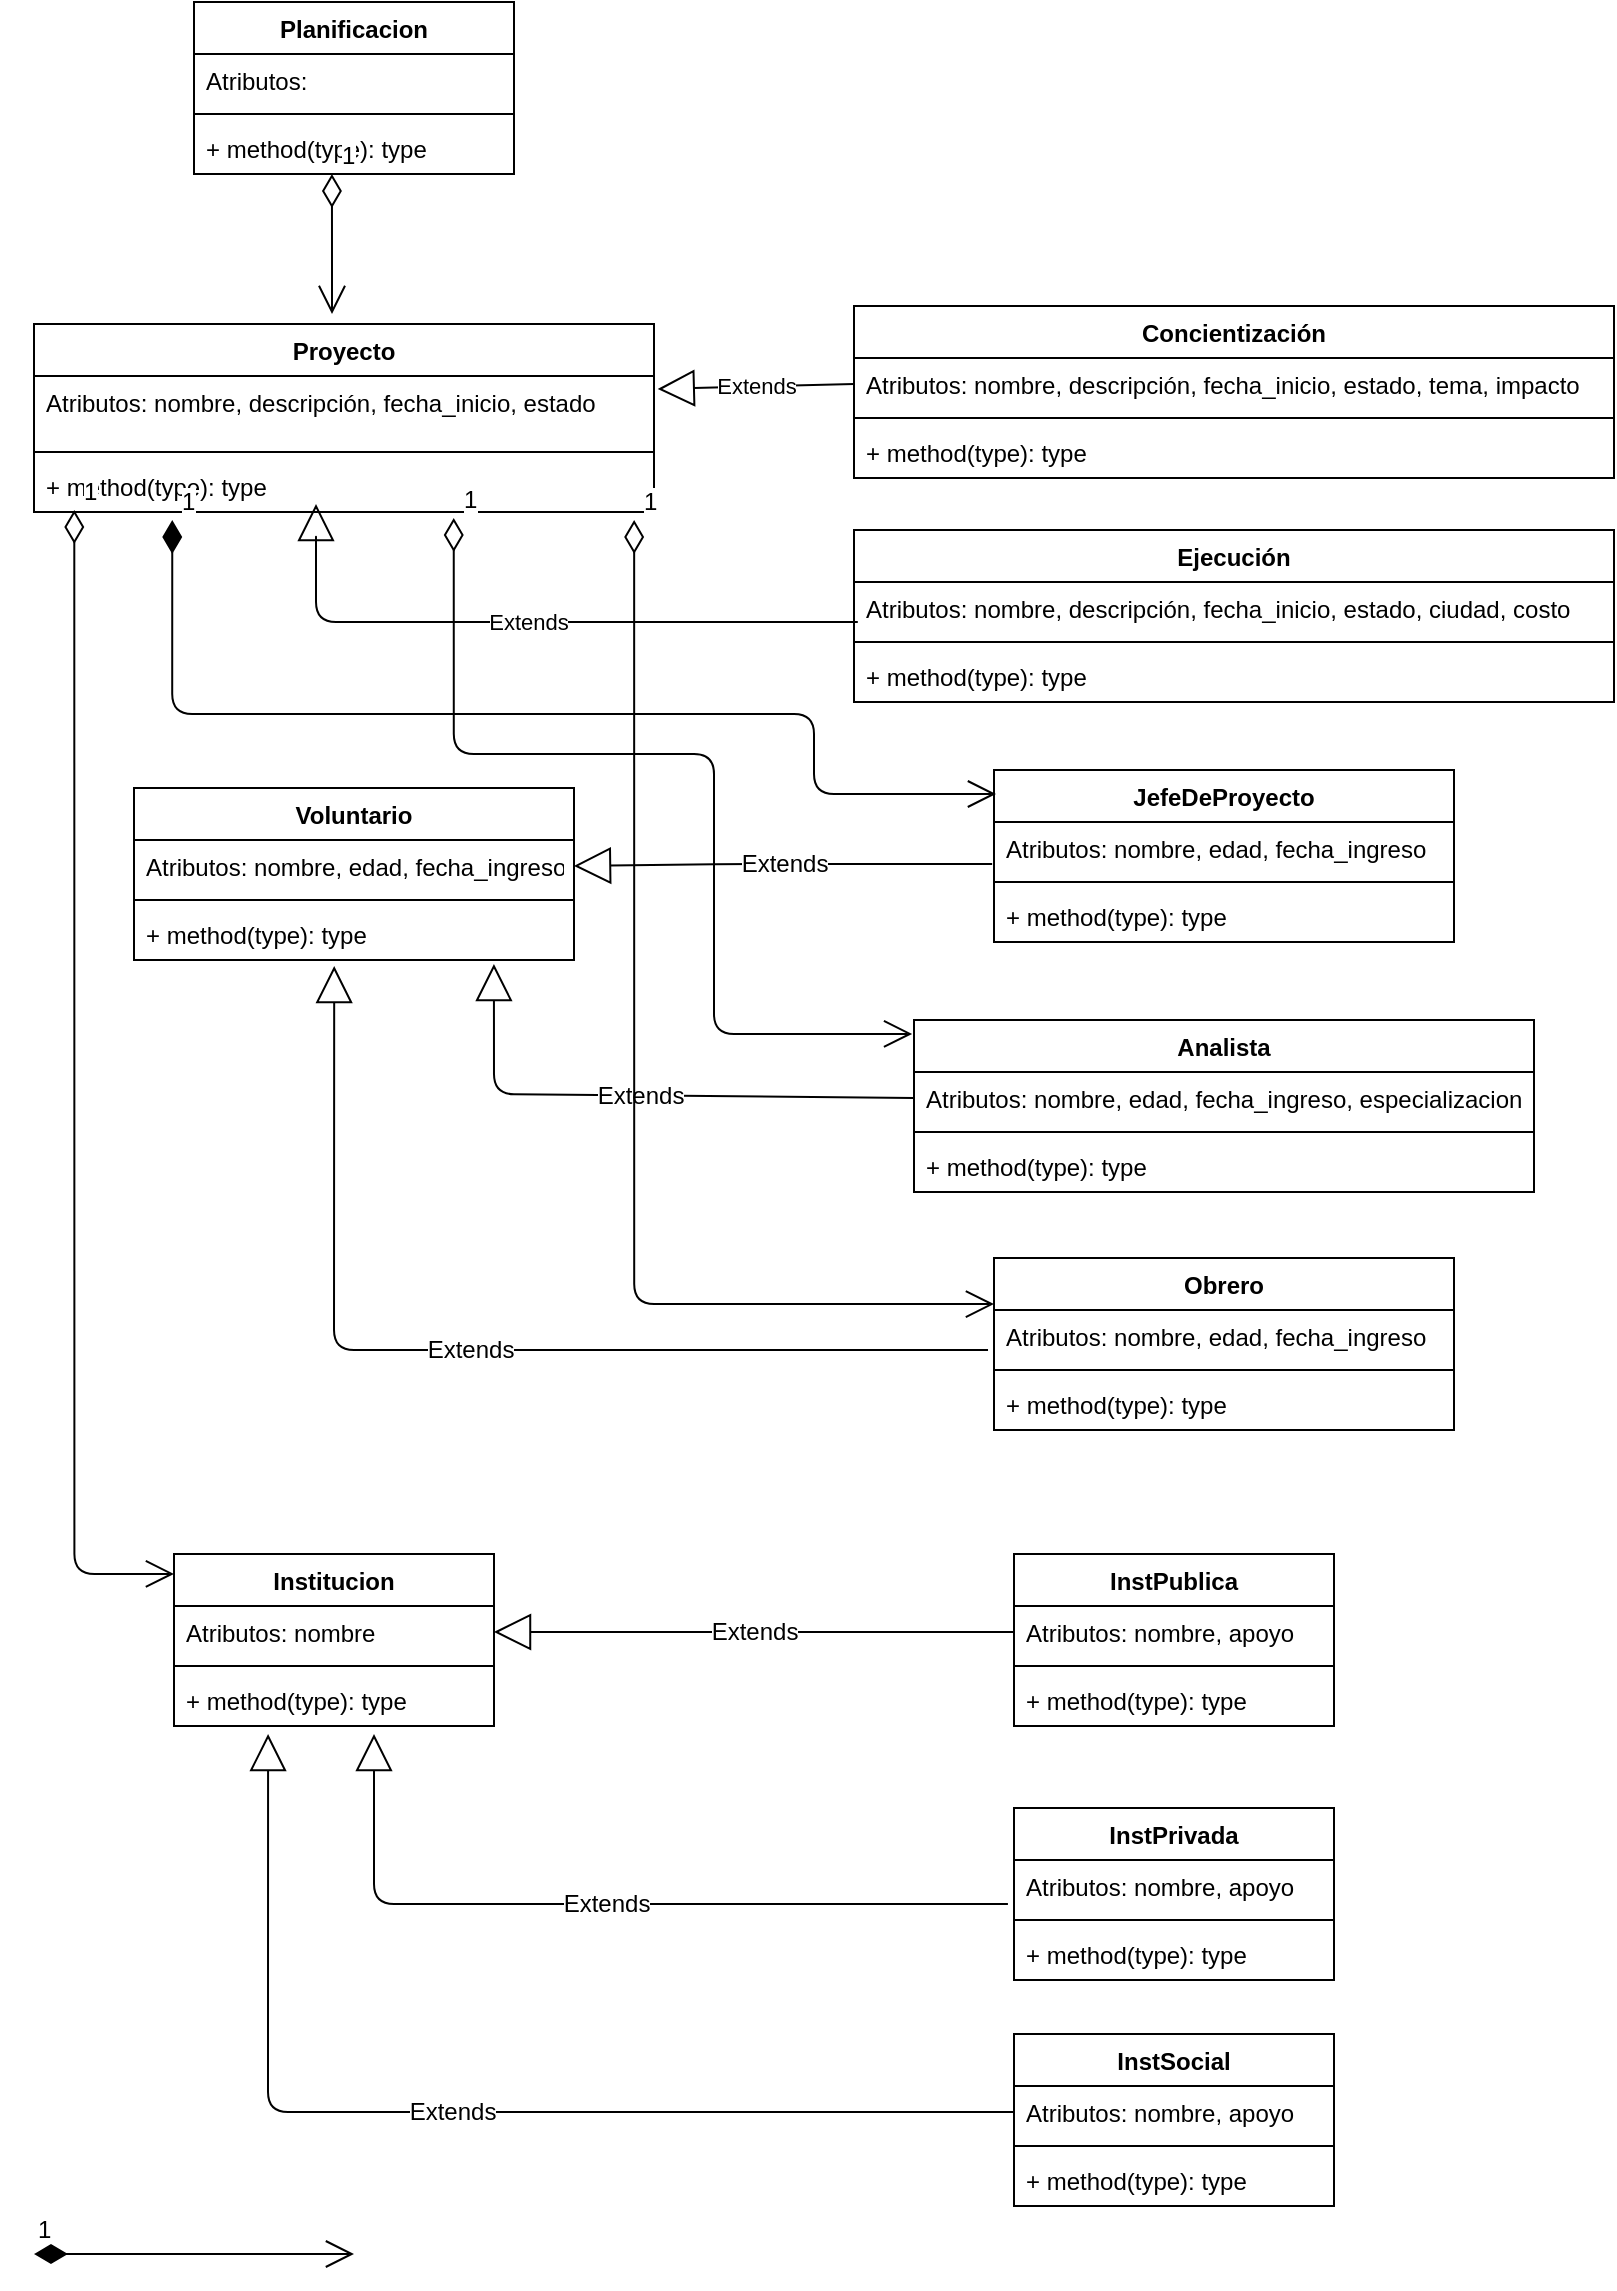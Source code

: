 <mxfile pages="1" version="11.2.4" type="github"><diagram id="jg2HEbitXmc57OAwvzOB" name="Page-1"><mxGraphModel dx="1695" dy="484" grid="1" gridSize="10" guides="1" tooltips="1" connect="1" arrows="1" fold="1" page="1" pageScale="1" pageWidth="827" pageHeight="1169" math="0" shadow="0"><root><mxCell id="0"/><mxCell id="1" parent="0"/><mxCell id="0J4_68Xv69GlSQe5_GrA-1" value="Proyecto" style="swimlane;fontStyle=1;align=center;verticalAlign=top;childLayout=stackLayout;horizontal=1;startSize=26;horizontalStack=0;resizeParent=1;resizeParentMax=0;resizeLast=0;collapsible=1;marginBottom=0;" vertex="1" parent="1"><mxGeometry x="10" y="205" width="310" height="94" as="geometry"/></mxCell><mxCell id="0J4_68Xv69GlSQe5_GrA-2" value="Atributos: nombre, descripción, fecha_inicio, estado&#10;" style="text;strokeColor=none;fillColor=none;align=left;verticalAlign=top;spacingLeft=4;spacingRight=4;overflow=hidden;rotatable=0;points=[[0,0.5],[1,0.5]];portConstraint=eastwest;fontSize=12;" vertex="1" parent="0J4_68Xv69GlSQe5_GrA-1"><mxGeometry y="26" width="310" height="34" as="geometry"/></mxCell><mxCell id="0J4_68Xv69GlSQe5_GrA-3" value="" style="line;strokeWidth=1;fillColor=none;align=left;verticalAlign=middle;spacingTop=-1;spacingLeft=3;spacingRight=3;rotatable=0;labelPosition=right;points=[];portConstraint=eastwest;" vertex="1" parent="0J4_68Xv69GlSQe5_GrA-1"><mxGeometry y="60" width="310" height="8" as="geometry"/></mxCell><mxCell id="0J4_68Xv69GlSQe5_GrA-4" value="+ method(type): type" style="text;strokeColor=none;fillColor=none;align=left;verticalAlign=top;spacingLeft=4;spacingRight=4;overflow=hidden;rotatable=0;points=[[0,0.5],[1,0.5]];portConstraint=eastwest;" vertex="1" parent="0J4_68Xv69GlSQe5_GrA-1"><mxGeometry y="68" width="310" height="26" as="geometry"/></mxCell><mxCell id="0J4_68Xv69GlSQe5_GrA-5" value="Concientización" style="swimlane;fontStyle=1;align=center;verticalAlign=top;childLayout=stackLayout;horizontal=1;startSize=26;horizontalStack=0;resizeParent=1;resizeParentMax=0;resizeLast=0;collapsible=1;marginBottom=0;" vertex="1" parent="1"><mxGeometry x="420" y="196" width="380" height="86" as="geometry"/></mxCell><mxCell id="0J4_68Xv69GlSQe5_GrA-6" value="Atributos: nombre, descripción, fecha_inicio, estado, tema, impacto" style="text;strokeColor=none;fillColor=none;align=left;verticalAlign=top;spacingLeft=4;spacingRight=4;overflow=hidden;rotatable=0;points=[[0,0.5],[1,0.5]];portConstraint=eastwest;" vertex="1" parent="0J4_68Xv69GlSQe5_GrA-5"><mxGeometry y="26" width="380" height="26" as="geometry"/></mxCell><mxCell id="0J4_68Xv69GlSQe5_GrA-7" value="" style="line;strokeWidth=1;fillColor=none;align=left;verticalAlign=middle;spacingTop=-1;spacingLeft=3;spacingRight=3;rotatable=0;labelPosition=right;points=[];portConstraint=eastwest;" vertex="1" parent="0J4_68Xv69GlSQe5_GrA-5"><mxGeometry y="52" width="380" height="8" as="geometry"/></mxCell><mxCell id="0J4_68Xv69GlSQe5_GrA-8" value="+ method(type): type" style="text;strokeColor=none;fillColor=none;align=left;verticalAlign=top;spacingLeft=4;spacingRight=4;overflow=hidden;rotatable=0;points=[[0,0.5],[1,0.5]];portConstraint=eastwest;" vertex="1" parent="0J4_68Xv69GlSQe5_GrA-5"><mxGeometry y="60" width="380" height="26" as="geometry"/></mxCell><mxCell id="0J4_68Xv69GlSQe5_GrA-10" value="Ejecución" style="swimlane;fontStyle=1;align=center;verticalAlign=top;childLayout=stackLayout;horizontal=1;startSize=26;horizontalStack=0;resizeParent=1;resizeParentMax=0;resizeLast=0;collapsible=1;marginBottom=0;" vertex="1" parent="1"><mxGeometry x="420" y="308" width="380" height="86" as="geometry"/></mxCell><mxCell id="0J4_68Xv69GlSQe5_GrA-11" value="Atributos: nombre, descripción, fecha_inicio, estado, ciudad, costo" style="text;strokeColor=none;fillColor=none;align=left;verticalAlign=top;spacingLeft=4;spacingRight=4;overflow=hidden;rotatable=0;points=[[0,0.5],[1,0.5]];portConstraint=eastwest;" vertex="1" parent="0J4_68Xv69GlSQe5_GrA-10"><mxGeometry y="26" width="380" height="26" as="geometry"/></mxCell><mxCell id="0J4_68Xv69GlSQe5_GrA-12" value="" style="line;strokeWidth=1;fillColor=none;align=left;verticalAlign=middle;spacingTop=-1;spacingLeft=3;spacingRight=3;rotatable=0;labelPosition=right;points=[];portConstraint=eastwest;" vertex="1" parent="0J4_68Xv69GlSQe5_GrA-10"><mxGeometry y="52" width="380" height="8" as="geometry"/></mxCell><mxCell id="0J4_68Xv69GlSQe5_GrA-13" value="+ method(type): type" style="text;strokeColor=none;fillColor=none;align=left;verticalAlign=top;spacingLeft=4;spacingRight=4;overflow=hidden;rotatable=0;points=[[0,0.5],[1,0.5]];portConstraint=eastwest;" vertex="1" parent="0J4_68Xv69GlSQe5_GrA-10"><mxGeometry y="60" width="380" height="26" as="geometry"/></mxCell><mxCell id="0J4_68Xv69GlSQe5_GrA-15" value="Extends" style="endArrow=block;endSize=16;endFill=0;html=1;fontSize=11;exitX=0.005;exitY=0.769;exitDx=0;exitDy=0;exitPerimeter=0;" edge="1" parent="1" source="0J4_68Xv69GlSQe5_GrA-11"><mxGeometry width="160" relative="1" as="geometry"><mxPoint x="387" y="201" as="sourcePoint"/><mxPoint x="151" y="295" as="targetPoint"/><Array as="points"><mxPoint x="151" y="354"/><mxPoint x="151" y="310"/></Array></mxGeometry></mxCell><mxCell id="0J4_68Xv69GlSQe5_GrA-16" value="Extends" style="endArrow=block;endSize=16;endFill=0;html=1;fontSize=11;exitX=0;exitY=0.5;exitDx=0;exitDy=0;entryX=1.006;entryY=0.192;entryDx=0;entryDy=0;entryPerimeter=0;" edge="1" parent="1" source="0J4_68Xv69GlSQe5_GrA-6" target="0J4_68Xv69GlSQe5_GrA-2"><mxGeometry width="160" relative="1" as="geometry"><mxPoint x="20" y="260" as="sourcePoint"/><mxPoint x="180" y="260" as="targetPoint"/></mxGeometry></mxCell><mxCell id="0J4_68Xv69GlSQe5_GrA-17" value="Voluntario" style="swimlane;fontStyle=1;align=center;verticalAlign=top;childLayout=stackLayout;horizontal=1;startSize=26;horizontalStack=0;resizeParent=1;resizeParentMax=0;resizeLast=0;collapsible=1;marginBottom=0;fontSize=12;" vertex="1" parent="1"><mxGeometry x="60" y="437" width="220" height="86" as="geometry"/></mxCell><mxCell id="0J4_68Xv69GlSQe5_GrA-18" value="Atributos: nombre, edad, fecha_ingreso" style="text;strokeColor=none;fillColor=none;align=left;verticalAlign=top;spacingLeft=4;spacingRight=4;overflow=hidden;rotatable=0;points=[[0,0.5],[1,0.5]];portConstraint=eastwest;" vertex="1" parent="0J4_68Xv69GlSQe5_GrA-17"><mxGeometry y="26" width="220" height="26" as="geometry"/></mxCell><mxCell id="0J4_68Xv69GlSQe5_GrA-19" value="" style="line;strokeWidth=1;fillColor=none;align=left;verticalAlign=middle;spacingTop=-1;spacingLeft=3;spacingRight=3;rotatable=0;labelPosition=right;points=[];portConstraint=eastwest;" vertex="1" parent="0J4_68Xv69GlSQe5_GrA-17"><mxGeometry y="52" width="220" height="8" as="geometry"/></mxCell><mxCell id="0J4_68Xv69GlSQe5_GrA-20" value="+ method(type): type" style="text;strokeColor=none;fillColor=none;align=left;verticalAlign=top;spacingLeft=4;spacingRight=4;overflow=hidden;rotatable=0;points=[[0,0.5],[1,0.5]];portConstraint=eastwest;" vertex="1" parent="0J4_68Xv69GlSQe5_GrA-17"><mxGeometry y="60" width="220" height="26" as="geometry"/></mxCell><mxCell id="0J4_68Xv69GlSQe5_GrA-21" value="JefeDeProyecto" style="swimlane;fontStyle=1;align=center;verticalAlign=top;childLayout=stackLayout;horizontal=1;startSize=26;horizontalStack=0;resizeParent=1;resizeParentMax=0;resizeLast=0;collapsible=1;marginBottom=0;fontSize=12;" vertex="1" parent="1"><mxGeometry x="490" y="428" width="230" height="86" as="geometry"/></mxCell><mxCell id="0J4_68Xv69GlSQe5_GrA-22" value="Atributos: nombre, edad, fecha_ingreso" style="text;strokeColor=none;fillColor=none;align=left;verticalAlign=top;spacingLeft=4;spacingRight=4;overflow=hidden;rotatable=0;points=[[0,0.5],[1,0.5]];portConstraint=eastwest;" vertex="1" parent="0J4_68Xv69GlSQe5_GrA-21"><mxGeometry y="26" width="230" height="26" as="geometry"/></mxCell><mxCell id="0J4_68Xv69GlSQe5_GrA-23" value="" style="line;strokeWidth=1;fillColor=none;align=left;verticalAlign=middle;spacingTop=-1;spacingLeft=3;spacingRight=3;rotatable=0;labelPosition=right;points=[];portConstraint=eastwest;" vertex="1" parent="0J4_68Xv69GlSQe5_GrA-21"><mxGeometry y="52" width="230" height="8" as="geometry"/></mxCell><mxCell id="0J4_68Xv69GlSQe5_GrA-24" value="+ method(type): type" style="text;strokeColor=none;fillColor=none;align=left;verticalAlign=top;spacingLeft=4;spacingRight=4;overflow=hidden;rotatable=0;points=[[0,0.5],[1,0.5]];portConstraint=eastwest;" vertex="1" parent="0J4_68Xv69GlSQe5_GrA-21"><mxGeometry y="60" width="230" height="26" as="geometry"/></mxCell><mxCell id="0J4_68Xv69GlSQe5_GrA-25" value="Extends" style="endArrow=block;endSize=16;endFill=0;html=1;fontSize=12;exitX=-0.004;exitY=0.808;exitDx=0;exitDy=0;exitPerimeter=0;entryX=1;entryY=0.5;entryDx=0;entryDy=0;" edge="1" parent="1" source="0J4_68Xv69GlSQe5_GrA-22" target="0J4_68Xv69GlSQe5_GrA-18"><mxGeometry width="160" relative="1" as="geometry"><mxPoint x="20" y="480" as="sourcePoint"/><mxPoint x="280" y="471" as="targetPoint"/><Array as="points"><mxPoint x="360" y="475"/></Array></mxGeometry></mxCell><mxCell id="0J4_68Xv69GlSQe5_GrA-26" value="Analista" style="swimlane;fontStyle=1;align=center;verticalAlign=top;childLayout=stackLayout;horizontal=1;startSize=26;horizontalStack=0;resizeParent=1;resizeParentMax=0;resizeLast=0;collapsible=1;marginBottom=0;fontSize=12;" vertex="1" parent="1"><mxGeometry x="450" y="553" width="310" height="86" as="geometry"/></mxCell><mxCell id="0J4_68Xv69GlSQe5_GrA-27" value="Atributos: nombre, edad, fecha_ingreso, especializacion" style="text;strokeColor=none;fillColor=none;align=left;verticalAlign=top;spacingLeft=4;spacingRight=4;overflow=hidden;rotatable=0;points=[[0,0.5],[1,0.5]];portConstraint=eastwest;" vertex="1" parent="0J4_68Xv69GlSQe5_GrA-26"><mxGeometry y="26" width="310" height="26" as="geometry"/></mxCell><mxCell id="0J4_68Xv69GlSQe5_GrA-28" value="" style="line;strokeWidth=1;fillColor=none;align=left;verticalAlign=middle;spacingTop=-1;spacingLeft=3;spacingRight=3;rotatable=0;labelPosition=right;points=[];portConstraint=eastwest;" vertex="1" parent="0J4_68Xv69GlSQe5_GrA-26"><mxGeometry y="52" width="310" height="8" as="geometry"/></mxCell><mxCell id="0J4_68Xv69GlSQe5_GrA-29" value="+ method(type): type" style="text;strokeColor=none;fillColor=none;align=left;verticalAlign=top;spacingLeft=4;spacingRight=4;overflow=hidden;rotatable=0;points=[[0,0.5],[1,0.5]];portConstraint=eastwest;" vertex="1" parent="0J4_68Xv69GlSQe5_GrA-26"><mxGeometry y="60" width="310" height="26" as="geometry"/></mxCell><mxCell id="0J4_68Xv69GlSQe5_GrA-30" value="Extends" style="endArrow=block;endSize=16;endFill=0;html=1;fontSize=12;exitX=0;exitY=0.5;exitDx=0;exitDy=0;entryX=0.818;entryY=1.077;entryDx=0;entryDy=0;entryPerimeter=0;" edge="1" parent="1" source="0J4_68Xv69GlSQe5_GrA-27" target="0J4_68Xv69GlSQe5_GrA-20"><mxGeometry width="160" relative="1" as="geometry"><mxPoint x="20" y="590" as="sourcePoint"/><mxPoint x="180" y="590" as="targetPoint"/><Array as="points"><mxPoint x="240" y="590"/></Array></mxGeometry></mxCell><mxCell id="0J4_68Xv69GlSQe5_GrA-31" value="Obrero" style="swimlane;fontStyle=1;align=center;verticalAlign=top;childLayout=stackLayout;horizontal=1;startSize=26;horizontalStack=0;resizeParent=1;resizeParentMax=0;resizeLast=0;collapsible=1;marginBottom=0;fontSize=12;" vertex="1" parent="1"><mxGeometry x="490" y="672" width="230" height="86" as="geometry"/></mxCell><mxCell id="0J4_68Xv69GlSQe5_GrA-32" value="Atributos: nombre, edad, fecha_ingreso" style="text;strokeColor=none;fillColor=none;align=left;verticalAlign=top;spacingLeft=4;spacingRight=4;overflow=hidden;rotatable=0;points=[[0,0.5],[1,0.5]];portConstraint=eastwest;" vertex="1" parent="0J4_68Xv69GlSQe5_GrA-31"><mxGeometry y="26" width="230" height="26" as="geometry"/></mxCell><mxCell id="0J4_68Xv69GlSQe5_GrA-33" value="" style="line;strokeWidth=1;fillColor=none;align=left;verticalAlign=middle;spacingTop=-1;spacingLeft=3;spacingRight=3;rotatable=0;labelPosition=right;points=[];portConstraint=eastwest;" vertex="1" parent="0J4_68Xv69GlSQe5_GrA-31"><mxGeometry y="52" width="230" height="8" as="geometry"/></mxCell><mxCell id="0J4_68Xv69GlSQe5_GrA-34" value="+ method(type): type" style="text;strokeColor=none;fillColor=none;align=left;verticalAlign=top;spacingLeft=4;spacingRight=4;overflow=hidden;rotatable=0;points=[[0,0.5],[1,0.5]];portConstraint=eastwest;" vertex="1" parent="0J4_68Xv69GlSQe5_GrA-31"><mxGeometry y="60" width="230" height="26" as="geometry"/></mxCell><mxCell id="0J4_68Xv69GlSQe5_GrA-35" value="Extends" style="endArrow=block;endSize=16;endFill=0;html=1;fontSize=12;exitX=-0.013;exitY=0.769;exitDx=0;exitDy=0;entryX=0.455;entryY=1.115;entryDx=0;entryDy=0;entryPerimeter=0;exitPerimeter=0;" edge="1" parent="1" source="0J4_68Xv69GlSQe5_GrA-32" target="0J4_68Xv69GlSQe5_GrA-20"><mxGeometry width="160" relative="1" as="geometry"><mxPoint x="490" y="771" as="sourcePoint"/><mxPoint x="180" y="770" as="targetPoint"/><Array as="points"><mxPoint x="160" y="718"/></Array></mxGeometry></mxCell><mxCell id="0J4_68Xv69GlSQe5_GrA-36" value="Institucion" style="swimlane;fontStyle=1;align=center;verticalAlign=top;childLayout=stackLayout;horizontal=1;startSize=26;horizontalStack=0;resizeParent=1;resizeParentMax=0;resizeLast=0;collapsible=1;marginBottom=0;fontSize=12;" vertex="1" parent="1"><mxGeometry x="80" y="820" width="160" height="86" as="geometry"/></mxCell><mxCell id="0J4_68Xv69GlSQe5_GrA-37" value="Atributos: nombre" style="text;strokeColor=none;fillColor=none;align=left;verticalAlign=top;spacingLeft=4;spacingRight=4;overflow=hidden;rotatable=0;points=[[0,0.5],[1,0.5]];portConstraint=eastwest;" vertex="1" parent="0J4_68Xv69GlSQe5_GrA-36"><mxGeometry y="26" width="160" height="26" as="geometry"/></mxCell><mxCell id="0J4_68Xv69GlSQe5_GrA-38" value="" style="line;strokeWidth=1;fillColor=none;align=left;verticalAlign=middle;spacingTop=-1;spacingLeft=3;spacingRight=3;rotatable=0;labelPosition=right;points=[];portConstraint=eastwest;" vertex="1" parent="0J4_68Xv69GlSQe5_GrA-36"><mxGeometry y="52" width="160" height="8" as="geometry"/></mxCell><mxCell id="0J4_68Xv69GlSQe5_GrA-39" value="+ method(type): type" style="text;strokeColor=none;fillColor=none;align=left;verticalAlign=top;spacingLeft=4;spacingRight=4;overflow=hidden;rotatable=0;points=[[0,0.5],[1,0.5]];portConstraint=eastwest;" vertex="1" parent="0J4_68Xv69GlSQe5_GrA-36"><mxGeometry y="60" width="160" height="26" as="geometry"/></mxCell><mxCell id="0J4_68Xv69GlSQe5_GrA-41" value="InstPublica" style="swimlane;fontStyle=1;align=center;verticalAlign=top;childLayout=stackLayout;horizontal=1;startSize=26;horizontalStack=0;resizeParent=1;resizeParentMax=0;resizeLast=0;collapsible=1;marginBottom=0;fontSize=12;" vertex="1" parent="1"><mxGeometry x="500" y="820" width="160" height="86" as="geometry"/></mxCell><mxCell id="0J4_68Xv69GlSQe5_GrA-42" value="Atributos: nombre, apoyo" style="text;strokeColor=none;fillColor=none;align=left;verticalAlign=top;spacingLeft=4;spacingRight=4;overflow=hidden;rotatable=0;points=[[0,0.5],[1,0.5]];portConstraint=eastwest;" vertex="1" parent="0J4_68Xv69GlSQe5_GrA-41"><mxGeometry y="26" width="160" height="26" as="geometry"/></mxCell><mxCell id="0J4_68Xv69GlSQe5_GrA-43" value="" style="line;strokeWidth=1;fillColor=none;align=left;verticalAlign=middle;spacingTop=-1;spacingLeft=3;spacingRight=3;rotatable=0;labelPosition=right;points=[];portConstraint=eastwest;" vertex="1" parent="0J4_68Xv69GlSQe5_GrA-41"><mxGeometry y="52" width="160" height="8" as="geometry"/></mxCell><mxCell id="0J4_68Xv69GlSQe5_GrA-44" value="+ method(type): type" style="text;strokeColor=none;fillColor=none;align=left;verticalAlign=top;spacingLeft=4;spacingRight=4;overflow=hidden;rotatable=0;points=[[0,0.5],[1,0.5]];portConstraint=eastwest;" vertex="1" parent="0J4_68Xv69GlSQe5_GrA-41"><mxGeometry y="60" width="160" height="26" as="geometry"/></mxCell><mxCell id="0J4_68Xv69GlSQe5_GrA-45" value="InstPrivada" style="swimlane;fontStyle=1;align=center;verticalAlign=top;childLayout=stackLayout;horizontal=1;startSize=26;horizontalStack=0;resizeParent=1;resizeParentMax=0;resizeLast=0;collapsible=1;marginBottom=0;fontSize=12;" vertex="1" parent="1"><mxGeometry x="500" y="947" width="160" height="86" as="geometry"/></mxCell><mxCell id="0J4_68Xv69GlSQe5_GrA-46" value="Atributos: nombre, apoyo" style="text;strokeColor=none;fillColor=none;align=left;verticalAlign=top;spacingLeft=4;spacingRight=4;overflow=hidden;rotatable=0;points=[[0,0.5],[1,0.5]];portConstraint=eastwest;" vertex="1" parent="0J4_68Xv69GlSQe5_GrA-45"><mxGeometry y="26" width="160" height="26" as="geometry"/></mxCell><mxCell id="0J4_68Xv69GlSQe5_GrA-47" value="" style="line;strokeWidth=1;fillColor=none;align=left;verticalAlign=middle;spacingTop=-1;spacingLeft=3;spacingRight=3;rotatable=0;labelPosition=right;points=[];portConstraint=eastwest;" vertex="1" parent="0J4_68Xv69GlSQe5_GrA-45"><mxGeometry y="52" width="160" height="8" as="geometry"/></mxCell><mxCell id="0J4_68Xv69GlSQe5_GrA-48" value="+ method(type): type" style="text;strokeColor=none;fillColor=none;align=left;verticalAlign=top;spacingLeft=4;spacingRight=4;overflow=hidden;rotatable=0;points=[[0,0.5],[1,0.5]];portConstraint=eastwest;" vertex="1" parent="0J4_68Xv69GlSQe5_GrA-45"><mxGeometry y="60" width="160" height="26" as="geometry"/></mxCell><mxCell id="0J4_68Xv69GlSQe5_GrA-49" value="InstSocial" style="swimlane;fontStyle=1;align=center;verticalAlign=top;childLayout=stackLayout;horizontal=1;startSize=26;horizontalStack=0;resizeParent=1;resizeParentMax=0;resizeLast=0;collapsible=1;marginBottom=0;fontSize=12;" vertex="1" parent="1"><mxGeometry x="500" y="1060" width="160" height="86" as="geometry"/></mxCell><mxCell id="0J4_68Xv69GlSQe5_GrA-50" value="Atributos: nombre, apoyo" style="text;strokeColor=none;fillColor=none;align=left;verticalAlign=top;spacingLeft=4;spacingRight=4;overflow=hidden;rotatable=0;points=[[0,0.5],[1,0.5]];portConstraint=eastwest;" vertex="1" parent="0J4_68Xv69GlSQe5_GrA-49"><mxGeometry y="26" width="160" height="26" as="geometry"/></mxCell><mxCell id="0J4_68Xv69GlSQe5_GrA-51" value="" style="line;strokeWidth=1;fillColor=none;align=left;verticalAlign=middle;spacingTop=-1;spacingLeft=3;spacingRight=3;rotatable=0;labelPosition=right;points=[];portConstraint=eastwest;" vertex="1" parent="0J4_68Xv69GlSQe5_GrA-49"><mxGeometry y="52" width="160" height="8" as="geometry"/></mxCell><mxCell id="0J4_68Xv69GlSQe5_GrA-52" value="+ method(type): type" style="text;strokeColor=none;fillColor=none;align=left;verticalAlign=top;spacingLeft=4;spacingRight=4;overflow=hidden;rotatable=0;points=[[0,0.5],[1,0.5]];portConstraint=eastwest;" vertex="1" parent="0J4_68Xv69GlSQe5_GrA-49"><mxGeometry y="60" width="160" height="26" as="geometry"/></mxCell><mxCell id="0J4_68Xv69GlSQe5_GrA-53" value="Extends" style="endArrow=block;endSize=16;endFill=0;html=1;fontSize=12;exitX=0;exitY=0.5;exitDx=0;exitDy=0;entryX=0.294;entryY=1.154;entryDx=0;entryDy=0;entryPerimeter=0;" edge="1" parent="1" source="0J4_68Xv69GlSQe5_GrA-50" target="0J4_68Xv69GlSQe5_GrA-39"><mxGeometry width="160" relative="1" as="geometry"><mxPoint x="10" y="1170" as="sourcePoint"/><mxPoint x="127" y="920" as="targetPoint"/><Array as="points"><mxPoint x="127" y="1099"/></Array></mxGeometry></mxCell><mxCell id="0J4_68Xv69GlSQe5_GrA-54" value="Extends" style="endArrow=block;endSize=16;endFill=0;html=1;fontSize=12;exitX=-0.019;exitY=0.846;exitDx=0;exitDy=0;exitPerimeter=0;entryX=0.625;entryY=1.154;entryDx=0;entryDy=0;entryPerimeter=0;" edge="1" parent="1" source="0J4_68Xv69GlSQe5_GrA-46" target="0J4_68Xv69GlSQe5_GrA-39"><mxGeometry width="160" relative="1" as="geometry"><mxPoint x="10" y="1170" as="sourcePoint"/><mxPoint x="170" y="1170" as="targetPoint"/><Array as="points"><mxPoint x="180" y="995"/></Array></mxGeometry></mxCell><mxCell id="0J4_68Xv69GlSQe5_GrA-55" value="Extends" style="endArrow=block;endSize=16;endFill=0;html=1;fontSize=12;exitX=0;exitY=0.5;exitDx=0;exitDy=0;entryX=1;entryY=0.5;entryDx=0;entryDy=0;" edge="1" parent="1" source="0J4_68Xv69GlSQe5_GrA-42" target="0J4_68Xv69GlSQe5_GrA-37"><mxGeometry width="160" relative="1" as="geometry"><mxPoint x="10" y="1170" as="sourcePoint"/><mxPoint x="170" y="1170" as="targetPoint"/></mxGeometry></mxCell><mxCell id="0J4_68Xv69GlSQe5_GrA-57" value="Planificacion" style="swimlane;fontStyle=1;align=center;verticalAlign=top;childLayout=stackLayout;horizontal=1;startSize=26;horizontalStack=0;resizeParent=1;resizeParentMax=0;resizeLast=0;collapsible=1;marginBottom=0;fontSize=12;" vertex="1" parent="1"><mxGeometry x="90" y="44" width="160" height="86" as="geometry"/></mxCell><mxCell id="0J4_68Xv69GlSQe5_GrA-58" value="Atributos: " style="text;strokeColor=none;fillColor=none;align=left;verticalAlign=top;spacingLeft=4;spacingRight=4;overflow=hidden;rotatable=0;points=[[0,0.5],[1,0.5]];portConstraint=eastwest;" vertex="1" parent="0J4_68Xv69GlSQe5_GrA-57"><mxGeometry y="26" width="160" height="26" as="geometry"/></mxCell><mxCell id="0J4_68Xv69GlSQe5_GrA-59" value="" style="line;strokeWidth=1;fillColor=none;align=left;verticalAlign=middle;spacingTop=-1;spacingLeft=3;spacingRight=3;rotatable=0;labelPosition=right;points=[];portConstraint=eastwest;" vertex="1" parent="0J4_68Xv69GlSQe5_GrA-57"><mxGeometry y="52" width="160" height="8" as="geometry"/></mxCell><mxCell id="0J4_68Xv69GlSQe5_GrA-60" value="+ method(type): type" style="text;strokeColor=none;fillColor=none;align=left;verticalAlign=top;spacingLeft=4;spacingRight=4;overflow=hidden;rotatable=0;points=[[0,0.5],[1,0.5]];portConstraint=eastwest;" vertex="1" parent="0J4_68Xv69GlSQe5_GrA-57"><mxGeometry y="60" width="160" height="26" as="geometry"/></mxCell><mxCell id="0J4_68Xv69GlSQe5_GrA-62" value="1" style="endArrow=open;html=1;endSize=12;startArrow=diamondThin;startSize=14;startFill=0;edgeStyle=orthogonalEdgeStyle;align=left;verticalAlign=bottom;fontSize=12;exitX=0.431;exitY=1;exitDx=0;exitDy=0;exitPerimeter=0;" edge="1" parent="1" source="0J4_68Xv69GlSQe5_GrA-60"><mxGeometry x="-1" y="3" relative="1" as="geometry"><mxPoint x="370" y="90" as="sourcePoint"/><mxPoint x="159" y="200" as="targetPoint"/><Array as="points"/></mxGeometry></mxCell><mxCell id="0J4_68Xv69GlSQe5_GrA-63" value="1" style="endArrow=open;html=1;endSize=12;startArrow=diamondThin;startSize=14;startFill=1;edgeStyle=orthogonalEdgeStyle;align=left;verticalAlign=bottom;fontSize=12;" edge="1" parent="1"><mxGeometry x="-1" y="3" relative="1" as="geometry"><mxPoint x="10" y="1170" as="sourcePoint"/><mxPoint x="170" y="1170" as="targetPoint"/></mxGeometry></mxCell><mxCell id="0J4_68Xv69GlSQe5_GrA-64" value="1" style="endArrow=open;html=1;endSize=12;startArrow=diamondThin;startSize=14;startFill=1;edgeStyle=orthogonalEdgeStyle;align=left;verticalAlign=bottom;fontSize=12;exitX=0.223;exitY=1.154;exitDx=0;exitDy=0;exitPerimeter=0;" edge="1" parent="1" source="0J4_68Xv69GlSQe5_GrA-4"><mxGeometry x="-1" y="3" relative="1" as="geometry"><mxPoint x="10" y="390.5" as="sourcePoint"/><mxPoint x="491" y="440" as="targetPoint"/><Array as="points"><mxPoint x="79" y="400"/><mxPoint x="400" y="400"/><mxPoint x="400" y="440"/></Array></mxGeometry></mxCell><mxCell id="0J4_68Xv69GlSQe5_GrA-65" value="1" style="endArrow=open;html=1;endSize=12;startArrow=diamondThin;startSize=14;startFill=0;edgeStyle=orthogonalEdgeStyle;align=left;verticalAlign=bottom;fontSize=12;exitX=0.065;exitY=0.962;exitDx=0;exitDy=0;exitPerimeter=0;entryX=0;entryY=0.116;entryDx=0;entryDy=0;entryPerimeter=0;" edge="1" parent="1" source="0J4_68Xv69GlSQe5_GrA-4" target="0J4_68Xv69GlSQe5_GrA-36"><mxGeometry x="-1" y="3" relative="1" as="geometry"><mxPoint x="30" y="309" as="sourcePoint"/><mxPoint x="60" y="830" as="targetPoint"/><Array as="points"><mxPoint x="30" y="830"/></Array></mxGeometry></mxCell><mxCell id="0J4_68Xv69GlSQe5_GrA-66" value="1" style="endArrow=open;html=1;endSize=12;startArrow=diamondThin;startSize=14;startFill=0;edgeStyle=orthogonalEdgeStyle;align=left;verticalAlign=bottom;fontSize=12;exitX=0.677;exitY=1.115;exitDx=0;exitDy=0;exitPerimeter=0;entryX=-0.003;entryY=0.081;entryDx=0;entryDy=0;entryPerimeter=0;" edge="1" parent="1" source="0J4_68Xv69GlSQe5_GrA-4" target="0J4_68Xv69GlSQe5_GrA-26"><mxGeometry x="-1" y="3" relative="1" as="geometry"><mxPoint x="380" y="530" as="sourcePoint"/><mxPoint x="440" y="560" as="targetPoint"/><Array as="points"><mxPoint x="220" y="420"/><mxPoint x="350" y="420"/><mxPoint x="350" y="560"/></Array></mxGeometry></mxCell><mxCell id="0J4_68Xv69GlSQe5_GrA-67" value="1" style="endArrow=open;html=1;endSize=12;startArrow=diamondThin;startSize=14;startFill=0;edgeStyle=orthogonalEdgeStyle;align=left;verticalAlign=bottom;fontSize=12;entryX=0;entryY=-0.115;entryDx=0;entryDy=0;entryPerimeter=0;exitX=0.968;exitY=1.154;exitDx=0;exitDy=0;exitPerimeter=0;" edge="1" parent="1" source="0J4_68Xv69GlSQe5_GrA-4" target="0J4_68Xv69GlSQe5_GrA-32"><mxGeometry x="-1" y="3" relative="1" as="geometry"><mxPoint x="300" y="330" as="sourcePoint"/><mxPoint x="350" y="700" as="targetPoint"/><Array as="points"><mxPoint x="310" y="695"/></Array></mxGeometry></mxCell></root></mxGraphModel></diagram></mxfile>